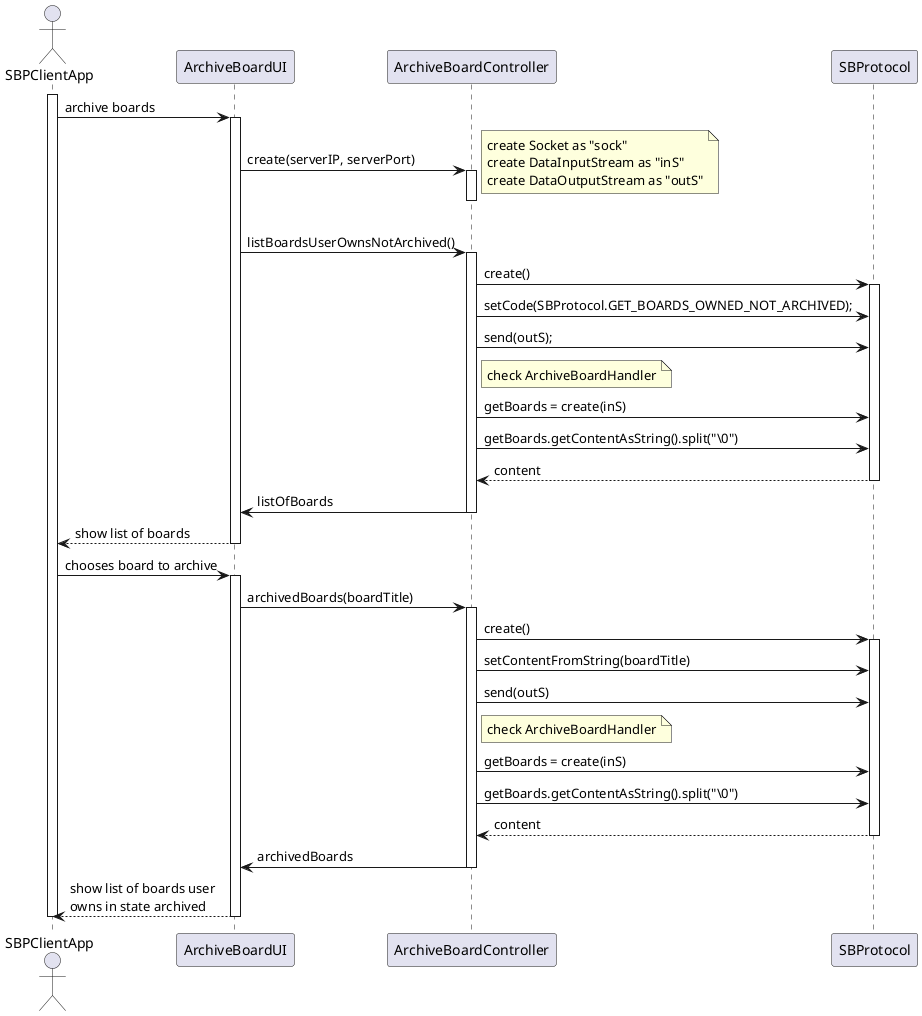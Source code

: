 @startuml
actor SBPClientApp as user
participant ArchiveBoardUI as ui
participant ArchiveBoardController as ctrl
participant SBProtocol as sbp



activate user
user -> ui :archive boards
activate ui

    ui -> ctrl :create(serverIP, serverPort)
    note right: create Socket as "sock"\ncreate DataInputStream as "inS"\ncreate DataOutputStream as "outS"
    activate ctrl
    deactivate ctrl

    ui -> ctrl :listBoardsUserOwnsNotArchived()
    activate ctrl
        ctrl ->sbp: create()
        activate sbp
            ctrl -> sbp : setCode(SBProtocol.GET_BOARDS_OWNED_NOT_ARCHIVED);
            ctrl -> sbp : send(outS);
            note right of ctrl: check ArchiveBoardHandler

            ctrl -> sbp : getBoards = create(inS)
            ctrl -> sbp : getBoards.getContentAsString().split("\0")
            sbp --> ctrl : content

        deactivate sbp

        ctrl -> ui: listOfBoards
        deactivate ctrl
        ui --> user : show list of boards

deactivate ui

user -> ui: chooses board to archive
activate ui
    ui -> ctrl :archivedBoards(boardTitle)
    activate ctrl
        ctrl -> sbp : create()
        activate sbp
        ctrl -> sbp : setContentFromString(boardTitle)
        ctrl -> sbp : send(outS)
        note right of ctrl: check ArchiveBoardHandler
        ctrl -> sbp : getBoards = create(inS)
        ctrl -> sbp : getBoards.getContentAsString().split("\0")
        sbp --> ctrl : content
        deactivate sbp

        ctrl -> ui: archivedBoards
    deactivate ctrl
ui--> user :show list of boards user \nowns in state archived
deactivate ui
deactivate user



@enduml



